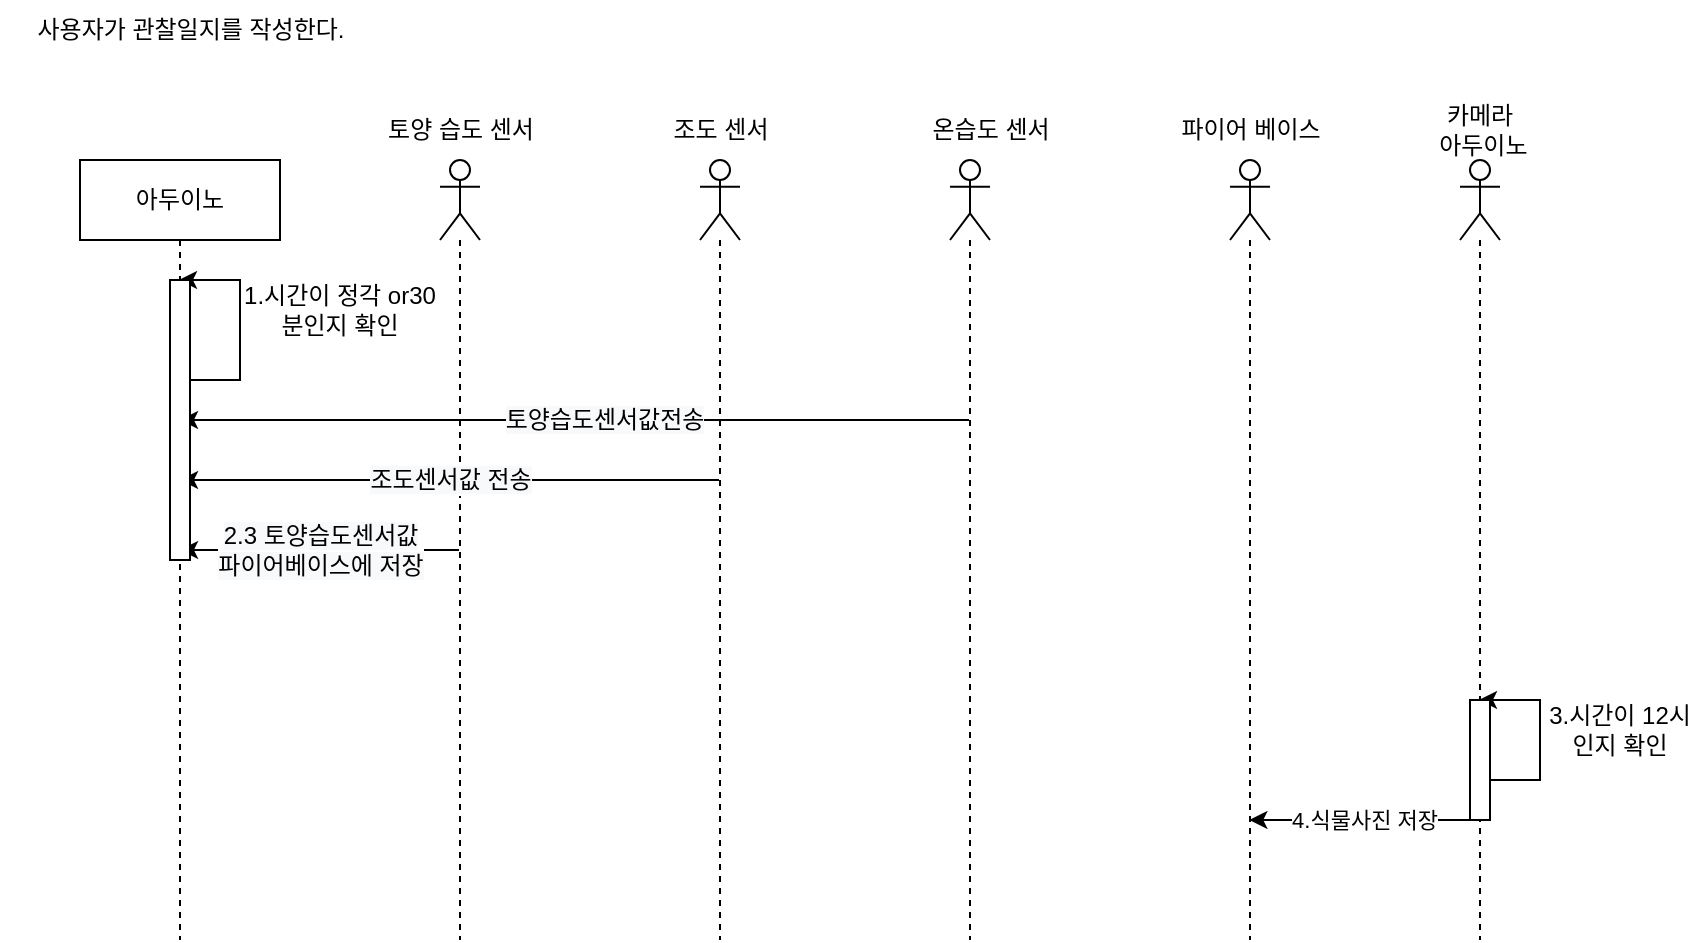 <mxfile version="20.5.1" type="github">
  <diagram id="ibOZRkEERhT8VrmGGIWO" name="페이지-1">
    <mxGraphModel dx="748" dy="358" grid="1" gridSize="10" guides="1" tooltips="1" connect="1" arrows="1" fold="1" page="1" pageScale="1" pageWidth="827" pageHeight="1169" math="0" shadow="0">
      <root>
        <mxCell id="0" />
        <mxCell id="1" parent="0" />
        <mxCell id="peh3bpObvGaAzJVg23kE-17" value="사용자가 관찰일지를 작성한다." style="text;html=1;align=center;verticalAlign=middle;resizable=0;points=[];autosize=1;strokeColor=none;fillColor=none;" parent="1" vertex="1">
          <mxGeometry width="190" height="30" as="geometry" />
        </mxCell>
        <mxCell id="NRH6VJc-1BkPfjaN9cYA-1" value="" style="shape=umlLifeline;participant=umlActor;perimeter=lifelinePerimeter;whiteSpace=wrap;html=1;container=1;collapsible=0;recursiveResize=0;verticalAlign=top;spacingTop=36;outlineConnect=0;" vertex="1" parent="1">
          <mxGeometry x="615" y="80" width="20" height="390" as="geometry" />
        </mxCell>
        <mxCell id="NRH6VJc-1BkPfjaN9cYA-2" value="파이어 베이스" style="text;html=1;align=center;verticalAlign=middle;resizable=0;points=[];autosize=1;strokeColor=none;fillColor=none;" vertex="1" parent="1">
          <mxGeometry x="575" y="50" width="100" height="30" as="geometry" />
        </mxCell>
        <mxCell id="NRH6VJc-1BkPfjaN9cYA-33" style="edgeStyle=orthogonalEdgeStyle;rounded=0;orthogonalLoop=1;jettySize=auto;html=1;" edge="1" parent="1">
          <mxGeometry relative="1" as="geometry">
            <mxPoint x="739.5" y="350" as="targetPoint" />
            <mxPoint x="739.5" y="390" as="sourcePoint" />
            <Array as="points">
              <mxPoint x="770" y="390" />
              <mxPoint x="770" y="350" />
            </Array>
          </mxGeometry>
        </mxCell>
        <mxCell id="NRH6VJc-1BkPfjaN9cYA-34" value="4.식물사진 저장" style="edgeStyle=orthogonalEdgeStyle;rounded=0;orthogonalLoop=1;jettySize=auto;html=1;" edge="1" parent="1">
          <mxGeometry relative="1" as="geometry">
            <mxPoint x="739.5" y="410" as="sourcePoint" />
            <mxPoint x="624.667" y="410" as="targetPoint" />
            <Array as="points">
              <mxPoint x="700" y="410" />
              <mxPoint x="700" y="410" />
            </Array>
          </mxGeometry>
        </mxCell>
        <mxCell id="NRH6VJc-1BkPfjaN9cYA-4" value="" style="shape=umlLifeline;participant=umlActor;perimeter=lifelinePerimeter;whiteSpace=wrap;html=1;container=1;collapsible=0;recursiveResize=0;verticalAlign=top;spacingTop=36;outlineConnect=0;" vertex="1" parent="1">
          <mxGeometry x="730" y="80" width="20" height="390" as="geometry" />
        </mxCell>
        <mxCell id="NRH6VJc-1BkPfjaN9cYA-22" value="" style="html=1;points=[];perimeter=orthogonalPerimeter;" vertex="1" parent="NRH6VJc-1BkPfjaN9cYA-4">
          <mxGeometry x="5" y="270" width="10" height="60" as="geometry" />
        </mxCell>
        <mxCell id="NRH6VJc-1BkPfjaN9cYA-6" value="카메라&lt;br&gt;&amp;nbsp;아두이노" style="text;html=1;strokeColor=none;fillColor=none;align=center;verticalAlign=middle;whiteSpace=wrap;rounded=0;" vertex="1" parent="1">
          <mxGeometry x="710" y="50" width="60" height="30" as="geometry" />
        </mxCell>
        <mxCell id="NRH6VJc-1BkPfjaN9cYA-8" style="edgeStyle=orthogonalEdgeStyle;rounded=0;orthogonalLoop=1;jettySize=auto;html=1;" edge="1" parent="1">
          <mxGeometry relative="1" as="geometry">
            <mxPoint x="89.5" y="140" as="targetPoint" />
            <mxPoint x="89.5" y="190" as="sourcePoint" />
            <Array as="points">
              <mxPoint x="120" y="190" />
              <mxPoint x="120" y="140" />
            </Array>
          </mxGeometry>
        </mxCell>
        <mxCell id="NRH6VJc-1BkPfjaN9cYA-9" value="1.시간이 정각 or30분인지 확인" style="text;html=1;strokeColor=none;fillColor=none;align=center;verticalAlign=middle;whiteSpace=wrap;rounded=0;" vertex="1" parent="1">
          <mxGeometry x="120" y="140" width="100" height="30" as="geometry" />
        </mxCell>
        <mxCell id="NRH6VJc-1BkPfjaN9cYA-21" value="&lt;span style=&quot;font-size: 12px; background-color: rgb(248, 249, 250);&quot;&gt;2.3 토양습도센서값 &lt;br&gt;파이어베이스에 저장&lt;/span&gt;" style="edgeStyle=orthogonalEdgeStyle;rounded=0;orthogonalLoop=1;jettySize=auto;html=1;" edge="1" parent="1" source="NRH6VJc-1BkPfjaN9cYA-10" target="NRH6VJc-1BkPfjaN9cYA-26">
          <mxGeometry relative="1" as="geometry">
            <Array as="points" />
          </mxGeometry>
        </mxCell>
        <mxCell id="NRH6VJc-1BkPfjaN9cYA-10" value="" style="shape=umlLifeline;participant=umlActor;perimeter=lifelinePerimeter;whiteSpace=wrap;html=1;container=1;collapsible=0;recursiveResize=0;verticalAlign=top;spacingTop=36;outlineConnect=0;" vertex="1" parent="1">
          <mxGeometry x="220" y="80" width="20" height="390" as="geometry" />
        </mxCell>
        <mxCell id="NRH6VJc-1BkPfjaN9cYA-20" value="&lt;span style=&quot;font-size: 12px; background-color: rgb(248, 249, 250);&quot;&gt;조도센서값 전송&lt;/span&gt;" style="edgeStyle=orthogonalEdgeStyle;rounded=0;orthogonalLoop=1;jettySize=auto;html=1;" edge="1" parent="1" source="NRH6VJc-1BkPfjaN9cYA-11" target="NRH6VJc-1BkPfjaN9cYA-26">
          <mxGeometry relative="1" as="geometry">
            <Array as="points">
              <mxPoint x="330" y="240" />
              <mxPoint x="330" y="240" />
            </Array>
          </mxGeometry>
        </mxCell>
        <mxCell id="NRH6VJc-1BkPfjaN9cYA-11" value="" style="shape=umlLifeline;participant=umlActor;perimeter=lifelinePerimeter;whiteSpace=wrap;html=1;container=1;collapsible=0;recursiveResize=0;verticalAlign=top;spacingTop=36;outlineConnect=0;" vertex="1" parent="1">
          <mxGeometry x="350" y="80" width="20" height="390" as="geometry" />
        </mxCell>
        <mxCell id="NRH6VJc-1BkPfjaN9cYA-19" value="&lt;span style=&quot;font-size: 12px; background-color: rgb(248, 249, 250);&quot;&gt;토양습도센서값전송&lt;/span&gt;" style="edgeStyle=orthogonalEdgeStyle;rounded=0;orthogonalLoop=1;jettySize=auto;html=1;" edge="1" parent="1" source="NRH6VJc-1BkPfjaN9cYA-12" target="NRH6VJc-1BkPfjaN9cYA-26">
          <mxGeometry x="-0.075" relative="1" as="geometry">
            <Array as="points">
              <mxPoint x="280" y="210" />
              <mxPoint x="280" y="210" />
            </Array>
            <mxPoint as="offset" />
          </mxGeometry>
        </mxCell>
        <mxCell id="NRH6VJc-1BkPfjaN9cYA-12" value="" style="shape=umlLifeline;participant=umlActor;perimeter=lifelinePerimeter;whiteSpace=wrap;html=1;container=1;collapsible=0;recursiveResize=0;verticalAlign=top;spacingTop=36;outlineConnect=0;" vertex="1" parent="1">
          <mxGeometry x="475" y="80" width="20" height="390" as="geometry" />
        </mxCell>
        <mxCell id="NRH6VJc-1BkPfjaN9cYA-13" value="토양 습도 센서" style="text;html=1;align=center;verticalAlign=middle;resizable=0;points=[];autosize=1;strokeColor=none;fillColor=none;" vertex="1" parent="1">
          <mxGeometry x="180" y="50" width="100" height="30" as="geometry" />
        </mxCell>
        <mxCell id="NRH6VJc-1BkPfjaN9cYA-14" value="조도 센서" style="text;html=1;align=center;verticalAlign=middle;resizable=0;points=[];autosize=1;strokeColor=none;fillColor=none;" vertex="1" parent="1">
          <mxGeometry x="325" y="50" width="70" height="30" as="geometry" />
        </mxCell>
        <mxCell id="NRH6VJc-1BkPfjaN9cYA-15" value="온습도 센서" style="text;html=1;align=center;verticalAlign=middle;resizable=0;points=[];autosize=1;strokeColor=none;fillColor=none;" vertex="1" parent="1">
          <mxGeometry x="450" y="50" width="90" height="30" as="geometry" />
        </mxCell>
        <mxCell id="NRH6VJc-1BkPfjaN9cYA-23" style="edgeStyle=orthogonalEdgeStyle;rounded=0;orthogonalLoop=1;jettySize=auto;html=1;" edge="1" parent="1" source="NRH6VJc-1BkPfjaN9cYA-4" target="NRH6VJc-1BkPfjaN9cYA-4">
          <mxGeometry relative="1" as="geometry">
            <mxPoint x="735" y="170" as="targetPoint" />
            <Array as="points">
              <mxPoint x="750" y="200" />
              <mxPoint x="750" y="170" />
            </Array>
          </mxGeometry>
        </mxCell>
        <mxCell id="NRH6VJc-1BkPfjaN9cYA-26" value="아두이노" style="shape=umlLifeline;perimeter=lifelinePerimeter;whiteSpace=wrap;html=1;container=1;collapsible=0;recursiveResize=0;outlineConnect=0;" vertex="1" parent="1">
          <mxGeometry x="40" y="80" width="100" height="390" as="geometry" />
        </mxCell>
        <mxCell id="NRH6VJc-1BkPfjaN9cYA-27" value="" style="html=1;points=[];perimeter=orthogonalPerimeter;" vertex="1" parent="NRH6VJc-1BkPfjaN9cYA-26">
          <mxGeometry x="45" y="60" width="10" height="140" as="geometry" />
        </mxCell>
        <mxCell id="NRH6VJc-1BkPfjaN9cYA-28" value="3.시간이 12시 인지 확인" style="text;html=1;strokeColor=none;fillColor=none;align=center;verticalAlign=middle;whiteSpace=wrap;rounded=0;" vertex="1" parent="1">
          <mxGeometry x="770" y="350" width="80" height="30" as="geometry" />
        </mxCell>
      </root>
    </mxGraphModel>
  </diagram>
</mxfile>
